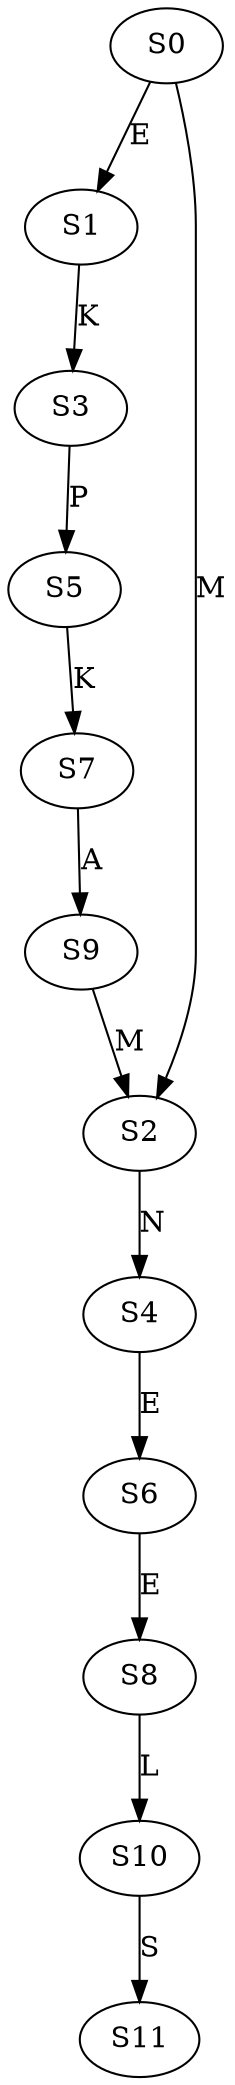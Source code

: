 strict digraph  {
	S0 -> S1 [ label = E ];
	S0 -> S2 [ label = M ];
	S1 -> S3 [ label = K ];
	S2 -> S4 [ label = N ];
	S3 -> S5 [ label = P ];
	S4 -> S6 [ label = E ];
	S5 -> S7 [ label = K ];
	S6 -> S8 [ label = E ];
	S7 -> S9 [ label = A ];
	S8 -> S10 [ label = L ];
	S9 -> S2 [ label = M ];
	S10 -> S11 [ label = S ];
}
